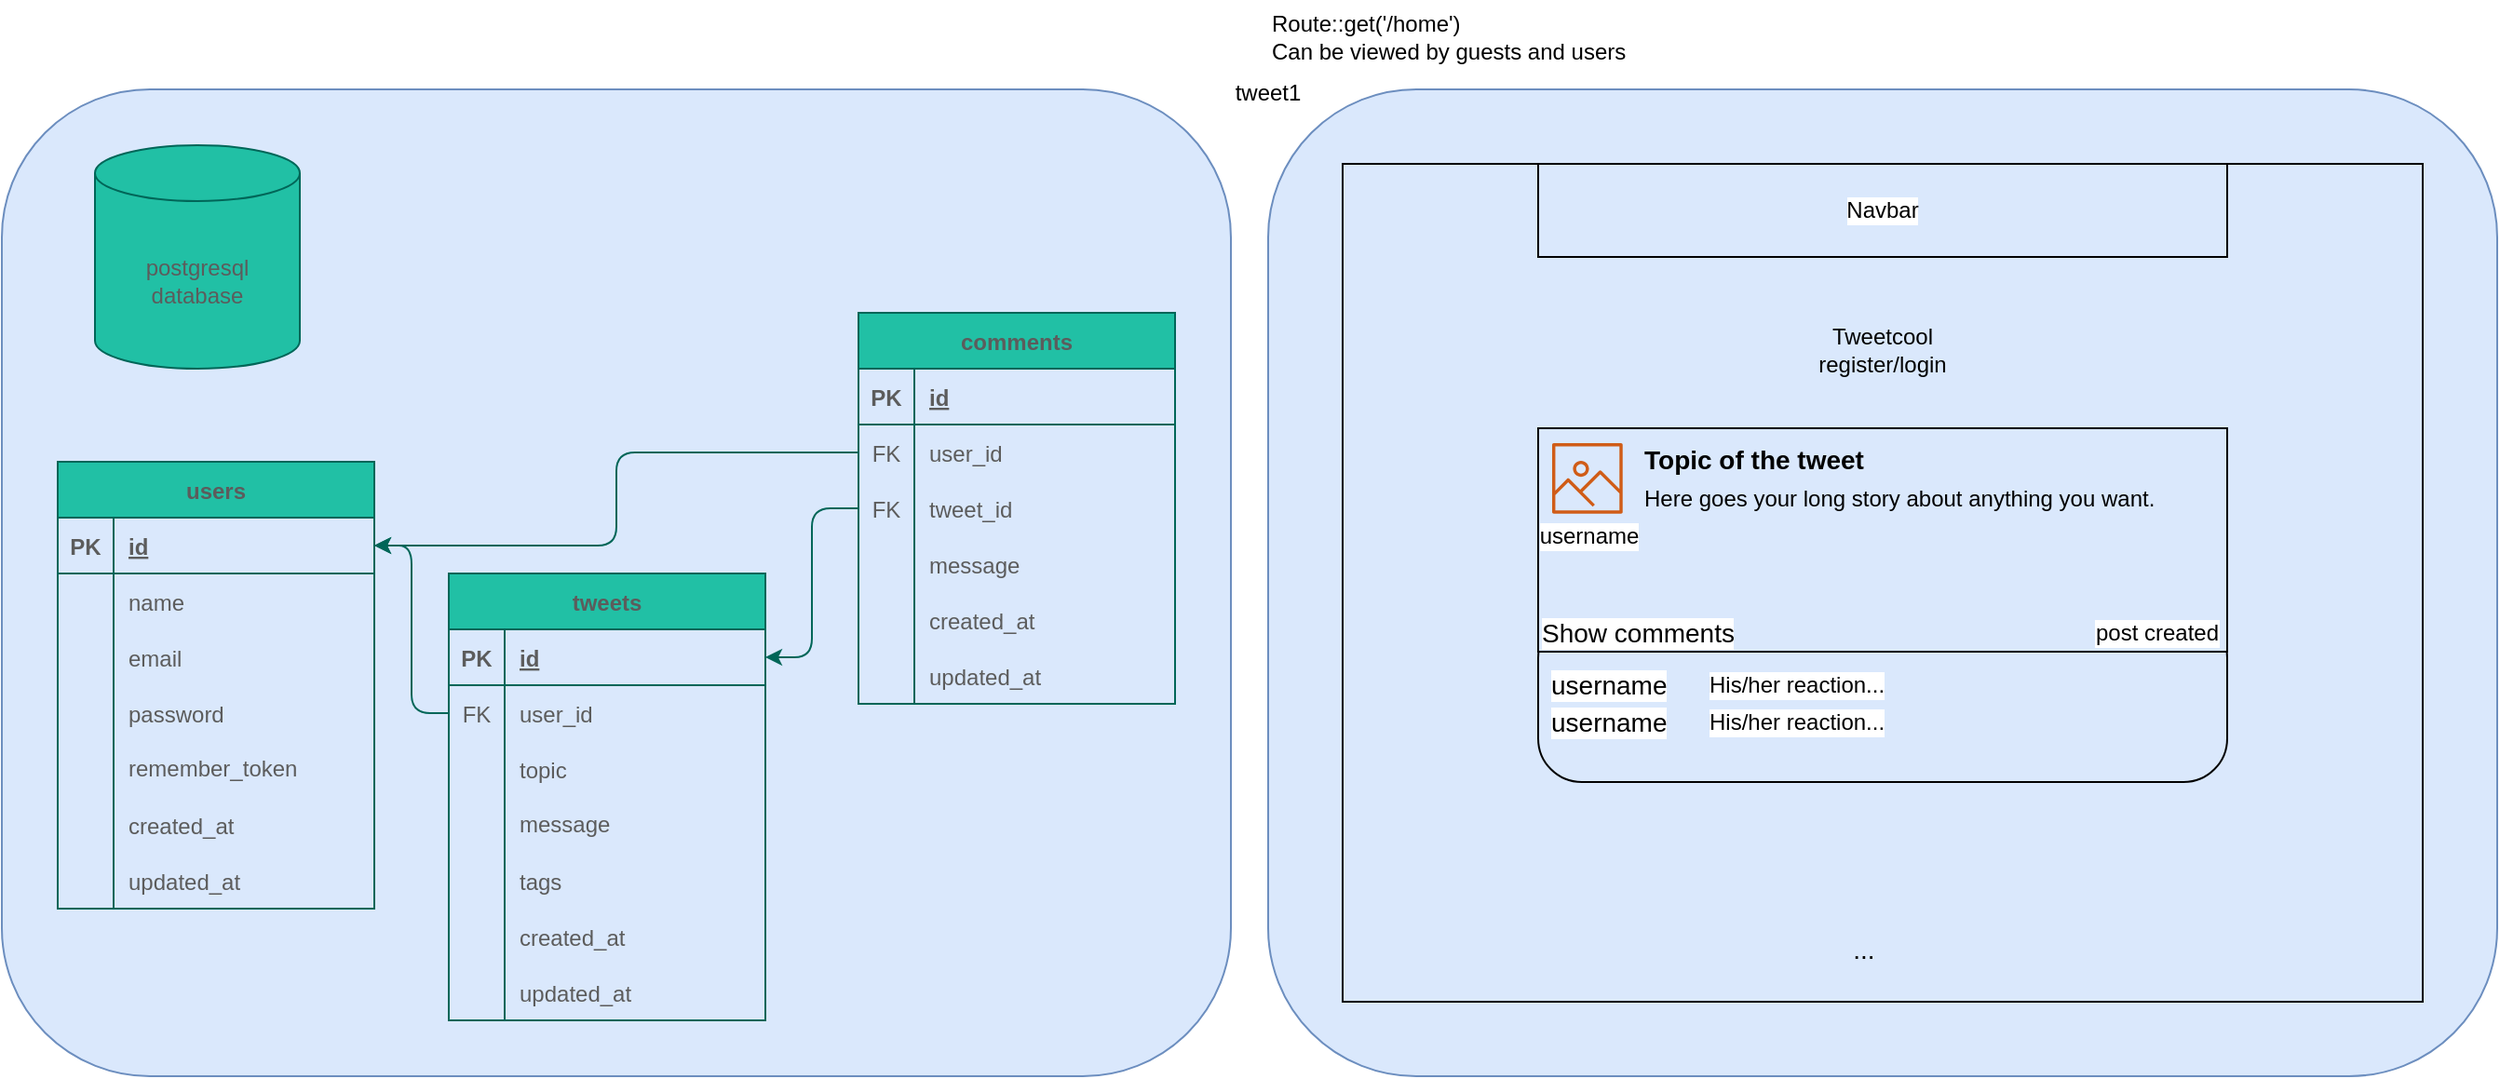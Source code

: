 <mxfile version="13.7.3" type="device"><diagram id="Z2AN6IdWdalvunUf-g-w" name="Page-1"><mxGraphModel dx="1185" dy="1814" grid="1" gridSize="10" guides="1" tooltips="1" connect="1" arrows="1" fold="1" page="1" pageScale="1" pageWidth="827" pageHeight="1169" math="0" shadow="0"><root><mxCell id="0"/><mxCell id="1" parent="0"/><object label="" id="unFoOWwnCH6oJ6YALvdh-1"><mxCell style="rounded=1;whiteSpace=wrap;html=1;strokeColor=#6c8ebf;fillColor=#DAE8FC;" vertex="1" parent="1"><mxGeometry x="50" y="38" width="660" height="530" as="geometry"/></mxCell></object><mxCell id="unFoOWwnCH6oJ6YALvdh-2" value="postgresql&lt;br&gt;database" style="shape=cylinder3;whiteSpace=wrap;html=1;boundedLbl=1;backgroundOutline=1;size=15;fillColor=#21C0A5;strokeColor=#006658;fontColor=#5C5C5C;" vertex="1" parent="1"><mxGeometry x="100" y="68" width="110" height="120" as="geometry"/></mxCell><mxCell id="unFoOWwnCH6oJ6YALvdh-3" style="edgeStyle=orthogonalEdgeStyle;curved=0;rounded=1;sketch=0;orthogonalLoop=1;jettySize=auto;html=1;entryX=1;entryY=0.5;entryDx=0;entryDy=0;fillColor=#21C0A5;fontColor=#5C5C5C;strokeColor=#006658;" edge="1" parent="1" source="unFoOWwnCH6oJ6YALvdh-32" target="unFoOWwnCH6oJ6YALvdh-7"><mxGeometry relative="1" as="geometry"/></mxCell><mxCell id="unFoOWwnCH6oJ6YALvdh-4" style="edgeStyle=orthogonalEdgeStyle;rounded=1;orthogonalLoop=1;jettySize=auto;html=1;entryX=1;entryY=0.5;entryDx=0;entryDy=0;strokeColor=#006658;" edge="1" parent="1" source="unFoOWwnCH6oJ6YALvdh-57" target="unFoOWwnCH6oJ6YALvdh-29"><mxGeometry relative="1" as="geometry"/></mxCell><mxCell id="unFoOWwnCH6oJ6YALvdh-5" style="edgeStyle=orthogonalEdgeStyle;rounded=1;orthogonalLoop=1;jettySize=auto;html=1;entryX=1;entryY=0.5;entryDx=0;entryDy=0;strokeColor=#006658;" edge="1" parent="1" source="unFoOWwnCH6oJ6YALvdh-54" target="unFoOWwnCH6oJ6YALvdh-7"><mxGeometry relative="1" as="geometry"/></mxCell><mxCell id="unFoOWwnCH6oJ6YALvdh-69" value="Route::get('/home')&lt;br&gt;&lt;div style=&quot;&quot;&gt;&lt;span&gt;Can be viewed by guests and users&lt;/span&gt;&lt;/div&gt;" style="text;html=1;strokeColor=none;fillColor=none;align=left;verticalAlign=middle;whiteSpace=wrap;rounded=0;" vertex="1" parent="1"><mxGeometry x="730" y="-10" width="200" height="40" as="geometry"/></mxCell><object label="" id="unFoOWwnCH6oJ6YALvdh-70"><mxCell style="rounded=1;whiteSpace=wrap;html=1;strokeColor=#6c8ebf;fillColor=#DAE8FC;" vertex="1" parent="1"><mxGeometry x="730" y="38" width="660" height="530" as="geometry"/></mxCell></object><mxCell id="unFoOWwnCH6oJ6YALvdh-71" value="" style="rounded=0;whiteSpace=wrap;html=1;labelBackgroundColor=#ffffff;fillColor=#DAE8FC;align=left;" vertex="1" parent="1"><mxGeometry x="770" y="78" width="580" height="450" as="geometry"/></mxCell><mxCell id="unFoOWwnCH6oJ6YALvdh-72" value="Navbar" style="rounded=0;whiteSpace=wrap;html=1;labelBackgroundColor=#ffffff;fillColor=#DAE8FC;align=center;" vertex="1" parent="1"><mxGeometry x="875" y="78" width="370" height="50" as="geometry"/></mxCell><mxCell id="unFoOWwnCH6oJ6YALvdh-6" value="users" style="shape=table;startSize=30;container=1;collapsible=1;childLayout=tableLayout;fixedRows=1;rowLines=0;fontStyle=1;align=center;resizeLast=1;fillColor=#21C0A5;strokeColor=#006658;fontColor=#5C5C5C;" vertex="1" parent="1"><mxGeometry x="80" y="238" width="170" height="240" as="geometry"><mxRectangle x="40" y="190" width="60" height="30" as="alternateBounds"/></mxGeometry></mxCell><mxCell id="unFoOWwnCH6oJ6YALvdh-7" value="" style="shape=partialRectangle;collapsible=0;dropTarget=0;pointerEvents=0;fillColor=none;top=0;left=0;bottom=1;right=0;points=[[0,0.5],[1,0.5]];portConstraint=eastwest;strokeColor=#006658;fontColor=#5C5C5C;" vertex="1" parent="unFoOWwnCH6oJ6YALvdh-6"><mxGeometry y="30" width="170" height="30" as="geometry"/></mxCell><mxCell id="unFoOWwnCH6oJ6YALvdh-8" value="PK" style="shape=partialRectangle;connectable=0;fillColor=none;top=0;left=0;bottom=0;right=0;fontStyle=1;overflow=hidden;strokeColor=#006658;fontColor=#5C5C5C;" vertex="1" parent="unFoOWwnCH6oJ6YALvdh-7"><mxGeometry width="30" height="30" as="geometry"/></mxCell><mxCell id="unFoOWwnCH6oJ6YALvdh-9" value="id" style="shape=partialRectangle;connectable=0;fillColor=none;top=0;left=0;bottom=0;right=0;align=left;spacingLeft=6;fontStyle=5;overflow=hidden;strokeColor=#006658;fontColor=#5C5C5C;" vertex="1" parent="unFoOWwnCH6oJ6YALvdh-7"><mxGeometry x="30" width="140" height="30" as="geometry"/></mxCell><mxCell id="unFoOWwnCH6oJ6YALvdh-10" value="" style="shape=partialRectangle;collapsible=0;dropTarget=0;pointerEvents=0;fillColor=none;top=0;left=0;bottom=0;right=0;points=[[0,0.5],[1,0.5]];portConstraint=eastwest;strokeColor=#006658;fontColor=#5C5C5C;" vertex="1" parent="unFoOWwnCH6oJ6YALvdh-6"><mxGeometry y="60" width="170" height="30" as="geometry"/></mxCell><mxCell id="unFoOWwnCH6oJ6YALvdh-11" value="" style="shape=partialRectangle;connectable=0;fillColor=none;top=0;left=0;bottom=0;right=0;editable=1;overflow=hidden;strokeColor=#006658;fontColor=#5C5C5C;" vertex="1" parent="unFoOWwnCH6oJ6YALvdh-10"><mxGeometry width="30" height="30" as="geometry"/></mxCell><mxCell id="unFoOWwnCH6oJ6YALvdh-12" value="name" style="shape=partialRectangle;connectable=0;fillColor=none;top=0;left=0;bottom=0;right=0;align=left;spacingLeft=6;overflow=hidden;strokeColor=#006658;fontColor=#5C5C5C;" vertex="1" parent="unFoOWwnCH6oJ6YALvdh-10"><mxGeometry x="30" width="140" height="30" as="geometry"/></mxCell><mxCell id="unFoOWwnCH6oJ6YALvdh-13" value="" style="shape=partialRectangle;collapsible=0;dropTarget=0;pointerEvents=0;fillColor=none;top=0;left=0;bottom=0;right=0;points=[[0,0.5],[1,0.5]];portConstraint=eastwest;strokeColor=#006658;fontColor=#5C5C5C;" vertex="1" parent="unFoOWwnCH6oJ6YALvdh-6"><mxGeometry y="90" width="170" height="30" as="geometry"/></mxCell><mxCell id="unFoOWwnCH6oJ6YALvdh-14" value="" style="shape=partialRectangle;connectable=0;fillColor=none;top=0;left=0;bottom=0;right=0;editable=1;overflow=hidden;strokeColor=#006658;fontColor=#5C5C5C;" vertex="1" parent="unFoOWwnCH6oJ6YALvdh-13"><mxGeometry width="30" height="30" as="geometry"/></mxCell><mxCell id="unFoOWwnCH6oJ6YALvdh-15" value="email" style="shape=partialRectangle;connectable=0;fillColor=none;top=0;left=0;bottom=0;right=0;align=left;spacingLeft=6;overflow=hidden;strokeColor=#006658;fontColor=#5C5C5C;" vertex="1" parent="unFoOWwnCH6oJ6YALvdh-13"><mxGeometry x="30" width="140" height="30" as="geometry"/></mxCell><mxCell id="unFoOWwnCH6oJ6YALvdh-16" value="" style="shape=partialRectangle;collapsible=0;dropTarget=0;pointerEvents=0;fillColor=none;top=0;left=0;bottom=0;right=0;points=[[0,0.5],[1,0.5]];portConstraint=eastwest;strokeColor=#006658;fontColor=#5C5C5C;" vertex="1" parent="unFoOWwnCH6oJ6YALvdh-6"><mxGeometry y="120" width="170" height="30" as="geometry"/></mxCell><mxCell id="unFoOWwnCH6oJ6YALvdh-17" value="" style="shape=partialRectangle;connectable=0;fillColor=none;top=0;left=0;bottom=0;right=0;editable=1;overflow=hidden;strokeColor=#006658;fontColor=#5C5C5C;" vertex="1" parent="unFoOWwnCH6oJ6YALvdh-16"><mxGeometry width="30" height="30" as="geometry"/></mxCell><mxCell id="unFoOWwnCH6oJ6YALvdh-18" value="password" style="shape=partialRectangle;connectable=0;fillColor=none;top=0;left=0;bottom=0;right=0;align=left;spacingLeft=6;overflow=hidden;strokeColor=#006658;fontColor=#5C5C5C;" vertex="1" parent="unFoOWwnCH6oJ6YALvdh-16"><mxGeometry x="30" width="140" height="30" as="geometry"/></mxCell><mxCell id="unFoOWwnCH6oJ6YALvdh-19" value="" style="shape=partialRectangle;collapsible=0;dropTarget=0;pointerEvents=0;fillColor=none;top=0;left=0;bottom=0;right=0;points=[[0,0.5],[1,0.5]];portConstraint=eastwest;strokeColor=#006658;fontColor=#5C5C5C;" vertex="1" parent="unFoOWwnCH6oJ6YALvdh-6"><mxGeometry y="150" width="170" height="30" as="geometry"/></mxCell><mxCell id="unFoOWwnCH6oJ6YALvdh-20" value="" style="shape=partialRectangle;connectable=0;fillColor=none;top=0;left=0;bottom=0;right=0;editable=1;overflow=hidden;strokeColor=#006658;fontColor=#5C5C5C;" vertex="1" parent="unFoOWwnCH6oJ6YALvdh-19"><mxGeometry width="30" height="30" as="geometry"/></mxCell><mxCell id="unFoOWwnCH6oJ6YALvdh-21" value="remember_token" style="shape=partialRectangle;connectable=0;fillColor=none;top=0;left=0;bottom=0;right=0;align=left;spacingLeft=6;overflow=hidden;strokeColor=#006658;fontColor=#5C5C5C;whiteSpace=wrap;" vertex="1" parent="unFoOWwnCH6oJ6YALvdh-19"><mxGeometry x="30" width="140" height="30" as="geometry"/></mxCell><mxCell id="unFoOWwnCH6oJ6YALvdh-22" style="shape=partialRectangle;collapsible=0;dropTarget=0;pointerEvents=0;fillColor=none;top=0;left=0;bottom=0;right=0;points=[[0,0.5],[1,0.5]];portConstraint=eastwest;strokeColor=#006658;fontColor=#5C5C5C;" vertex="1" parent="unFoOWwnCH6oJ6YALvdh-6"><mxGeometry y="180" width="170" height="30" as="geometry"/></mxCell><mxCell id="unFoOWwnCH6oJ6YALvdh-23" style="shape=partialRectangle;connectable=0;fillColor=none;top=0;left=0;bottom=0;right=0;editable=1;overflow=hidden;strokeColor=#006658;fontColor=#5C5C5C;" vertex="1" parent="unFoOWwnCH6oJ6YALvdh-22"><mxGeometry width="30" height="30" as="geometry"/></mxCell><mxCell id="unFoOWwnCH6oJ6YALvdh-24" value="created_at" style="shape=partialRectangle;connectable=0;fillColor=none;top=0;left=0;bottom=0;right=0;align=left;spacingLeft=6;overflow=hidden;strokeColor=#006658;fontColor=#5C5C5C;" vertex="1" parent="unFoOWwnCH6oJ6YALvdh-22"><mxGeometry x="30" width="140" height="30" as="geometry"/></mxCell><mxCell id="unFoOWwnCH6oJ6YALvdh-25" style="shape=partialRectangle;collapsible=0;dropTarget=0;pointerEvents=0;fillColor=none;top=0;left=0;bottom=0;right=0;points=[[0,0.5],[1,0.5]];portConstraint=eastwest;strokeColor=#006658;fontColor=#5C5C5C;" vertex="1" parent="unFoOWwnCH6oJ6YALvdh-6"><mxGeometry y="210" width="170" height="30" as="geometry"/></mxCell><mxCell id="unFoOWwnCH6oJ6YALvdh-26" style="shape=partialRectangle;connectable=0;fillColor=none;top=0;left=0;bottom=0;right=0;editable=1;overflow=hidden;strokeColor=#006658;fontColor=#5C5C5C;" vertex="1" parent="unFoOWwnCH6oJ6YALvdh-25"><mxGeometry width="30" height="30" as="geometry"/></mxCell><mxCell id="unFoOWwnCH6oJ6YALvdh-27" value="updated_at" style="shape=partialRectangle;connectable=0;fillColor=none;top=0;left=0;bottom=0;right=0;align=left;spacingLeft=6;overflow=hidden;strokeColor=#006658;fontColor=#5C5C5C;" vertex="1" parent="unFoOWwnCH6oJ6YALvdh-25"><mxGeometry x="30" width="140" height="30" as="geometry"/></mxCell><mxCell id="unFoOWwnCH6oJ6YALvdh-28" value="tweets" style="shape=table;startSize=30;container=1;collapsible=1;childLayout=tableLayout;fixedRows=1;rowLines=0;fontStyle=1;align=center;resizeLast=1;fillColor=#21C0A5;strokeColor=#006658;fontColor=#5C5C5C;" vertex="1" parent="1"><mxGeometry x="290" y="298" width="170" height="240" as="geometry"><mxRectangle x="40" y="190" width="60" height="30" as="alternateBounds"/></mxGeometry></mxCell><mxCell id="unFoOWwnCH6oJ6YALvdh-29" value="" style="shape=partialRectangle;collapsible=0;dropTarget=0;pointerEvents=0;fillColor=none;top=0;left=0;bottom=1;right=0;points=[[0,0.5],[1,0.5]];portConstraint=eastwest;strokeColor=#006658;fontColor=#5C5C5C;" vertex="1" parent="unFoOWwnCH6oJ6YALvdh-28"><mxGeometry y="30" width="170" height="30" as="geometry"/></mxCell><mxCell id="unFoOWwnCH6oJ6YALvdh-30" value="PK" style="shape=partialRectangle;connectable=0;fillColor=none;top=0;left=0;bottom=0;right=0;fontStyle=1;overflow=hidden;strokeColor=#006658;fontColor=#5C5C5C;" vertex="1" parent="unFoOWwnCH6oJ6YALvdh-29"><mxGeometry width="30" height="30" as="geometry"/></mxCell><mxCell id="unFoOWwnCH6oJ6YALvdh-31" value="id" style="shape=partialRectangle;connectable=0;fillColor=none;top=0;left=0;bottom=0;right=0;align=left;spacingLeft=6;fontStyle=5;overflow=hidden;strokeColor=#006658;fontColor=#5C5C5C;" vertex="1" parent="unFoOWwnCH6oJ6YALvdh-29"><mxGeometry x="30" width="140" height="30" as="geometry"/></mxCell><mxCell id="unFoOWwnCH6oJ6YALvdh-32" value="" style="shape=partialRectangle;collapsible=0;dropTarget=0;pointerEvents=0;fillColor=none;top=0;left=0;bottom=0;right=0;points=[[0,0.5],[1,0.5]];portConstraint=eastwest;strokeColor=#006658;fontColor=#5C5C5C;" vertex="1" parent="unFoOWwnCH6oJ6YALvdh-28"><mxGeometry y="60" width="170" height="30" as="geometry"/></mxCell><mxCell id="unFoOWwnCH6oJ6YALvdh-33" value="FK" style="shape=partialRectangle;connectable=0;fillColor=none;top=0;left=0;bottom=0;right=0;editable=1;overflow=hidden;strokeColor=#006658;fontColor=#5C5C5C;" vertex="1" parent="unFoOWwnCH6oJ6YALvdh-32"><mxGeometry width="30" height="30" as="geometry"/></mxCell><mxCell id="unFoOWwnCH6oJ6YALvdh-34" value="user_id" style="shape=partialRectangle;connectable=0;fillColor=none;top=0;left=0;bottom=0;right=0;align=left;spacingLeft=6;overflow=hidden;strokeColor=#006658;fontColor=#5C5C5C;" vertex="1" parent="unFoOWwnCH6oJ6YALvdh-32"><mxGeometry x="30" width="140" height="30" as="geometry"/></mxCell><mxCell id="unFoOWwnCH6oJ6YALvdh-35" value="" style="shape=partialRectangle;collapsible=0;dropTarget=0;pointerEvents=0;fillColor=none;top=0;left=0;bottom=0;right=0;points=[[0,0.5],[1,0.5]];portConstraint=eastwest;strokeColor=#006658;fontColor=#5C5C5C;" vertex="1" parent="unFoOWwnCH6oJ6YALvdh-28"><mxGeometry y="90" width="170" height="30" as="geometry"/></mxCell><mxCell id="unFoOWwnCH6oJ6YALvdh-36" value="" style="shape=partialRectangle;connectable=0;fillColor=none;top=0;left=0;bottom=0;right=0;editable=1;overflow=hidden;strokeColor=#006658;fontColor=#5C5C5C;" vertex="1" parent="unFoOWwnCH6oJ6YALvdh-35"><mxGeometry width="30" height="30" as="geometry"/></mxCell><mxCell id="unFoOWwnCH6oJ6YALvdh-37" value="topic" style="shape=partialRectangle;connectable=0;fillColor=none;top=0;left=0;bottom=0;right=0;align=left;spacingLeft=6;overflow=hidden;strokeColor=#006658;fontColor=#5C5C5C;" vertex="1" parent="unFoOWwnCH6oJ6YALvdh-35"><mxGeometry x="30" width="140" height="30" as="geometry"/></mxCell><mxCell id="unFoOWwnCH6oJ6YALvdh-38" value="" style="shape=partialRectangle;collapsible=0;dropTarget=0;pointerEvents=0;fillColor=none;top=0;left=0;bottom=0;right=0;points=[[0,0.5],[1,0.5]];portConstraint=eastwest;strokeColor=#006658;fontColor=#5C5C5C;" vertex="1" parent="unFoOWwnCH6oJ6YALvdh-28"><mxGeometry y="120" width="170" height="30" as="geometry"/></mxCell><mxCell id="unFoOWwnCH6oJ6YALvdh-39" value="" style="shape=partialRectangle;connectable=0;fillColor=none;top=0;left=0;bottom=0;right=0;editable=1;overflow=hidden;strokeColor=#006658;fontColor=#5C5C5C;" vertex="1" parent="unFoOWwnCH6oJ6YALvdh-38"><mxGeometry width="30" height="30" as="geometry"/></mxCell><mxCell id="unFoOWwnCH6oJ6YALvdh-40" value="message" style="shape=partialRectangle;connectable=0;fillColor=none;top=0;left=0;bottom=0;right=0;align=left;spacingLeft=6;overflow=hidden;strokeColor=#006658;fontColor=#5C5C5C;whiteSpace=wrap;" vertex="1" parent="unFoOWwnCH6oJ6YALvdh-38"><mxGeometry x="30" width="140" height="30" as="geometry"/></mxCell><mxCell id="unFoOWwnCH6oJ6YALvdh-41" value="" style="shape=partialRectangle;collapsible=0;dropTarget=0;pointerEvents=0;fillColor=none;top=0;left=0;bottom=0;right=0;points=[[0,0.5],[1,0.5]];portConstraint=eastwest;strokeColor=#006658;fontColor=#5C5C5C;" vertex="1" parent="unFoOWwnCH6oJ6YALvdh-28"><mxGeometry y="150" width="170" height="30" as="geometry"/></mxCell><mxCell id="unFoOWwnCH6oJ6YALvdh-42" value="" style="shape=partialRectangle;connectable=0;fillColor=none;top=0;left=0;bottom=0;right=0;editable=1;overflow=hidden;strokeColor=#006658;fontColor=#5C5C5C;" vertex="1" parent="unFoOWwnCH6oJ6YALvdh-41"><mxGeometry width="30" height="30" as="geometry"/></mxCell><mxCell id="unFoOWwnCH6oJ6YALvdh-43" value="tags" style="shape=partialRectangle;connectable=0;fillColor=none;top=0;left=0;bottom=0;right=0;align=left;spacingLeft=6;overflow=hidden;strokeColor=#006658;fontColor=#5C5C5C;" vertex="1" parent="unFoOWwnCH6oJ6YALvdh-41"><mxGeometry x="30" width="140" height="30" as="geometry"/></mxCell><mxCell id="unFoOWwnCH6oJ6YALvdh-44" style="shape=partialRectangle;collapsible=0;dropTarget=0;pointerEvents=0;fillColor=none;top=0;left=0;bottom=0;right=0;points=[[0,0.5],[1,0.5]];portConstraint=eastwest;strokeColor=#006658;fontColor=#5C5C5C;" vertex="1" parent="unFoOWwnCH6oJ6YALvdh-28"><mxGeometry y="180" width="170" height="30" as="geometry"/></mxCell><mxCell id="unFoOWwnCH6oJ6YALvdh-45" style="shape=partialRectangle;connectable=0;fillColor=none;top=0;left=0;bottom=0;right=0;editable=1;overflow=hidden;strokeColor=#006658;fontColor=#5C5C5C;" vertex="1" parent="unFoOWwnCH6oJ6YALvdh-44"><mxGeometry width="30" height="30" as="geometry"/></mxCell><mxCell id="unFoOWwnCH6oJ6YALvdh-46" value="created_at" style="shape=partialRectangle;connectable=0;fillColor=none;top=0;left=0;bottom=0;right=0;align=left;spacingLeft=6;overflow=hidden;strokeColor=#006658;fontColor=#5C5C5C;" vertex="1" parent="unFoOWwnCH6oJ6YALvdh-44"><mxGeometry x="30" width="140" height="30" as="geometry"/></mxCell><mxCell id="unFoOWwnCH6oJ6YALvdh-47" style="shape=partialRectangle;collapsible=0;dropTarget=0;pointerEvents=0;fillColor=none;top=0;left=0;bottom=0;right=0;points=[[0,0.5],[1,0.5]];portConstraint=eastwest;strokeColor=#006658;fontColor=#5C5C5C;" vertex="1" parent="unFoOWwnCH6oJ6YALvdh-28"><mxGeometry y="210" width="170" height="30" as="geometry"/></mxCell><mxCell id="unFoOWwnCH6oJ6YALvdh-48" style="shape=partialRectangle;connectable=0;fillColor=none;top=0;left=0;bottom=0;right=0;editable=1;overflow=hidden;strokeColor=#006658;fontColor=#5C5C5C;" vertex="1" parent="unFoOWwnCH6oJ6YALvdh-47"><mxGeometry width="30" height="30" as="geometry"/></mxCell><mxCell id="unFoOWwnCH6oJ6YALvdh-49" value="updated_at" style="shape=partialRectangle;connectable=0;fillColor=none;top=0;left=0;bottom=0;right=0;align=left;spacingLeft=6;overflow=hidden;strokeColor=#006658;fontColor=#5C5C5C;" vertex="1" parent="unFoOWwnCH6oJ6YALvdh-47"><mxGeometry x="30" width="140" height="30" as="geometry"/></mxCell><mxCell id="unFoOWwnCH6oJ6YALvdh-50" value="comments" style="shape=table;startSize=30;container=1;collapsible=1;childLayout=tableLayout;fixedRows=1;rowLines=0;fontStyle=1;align=center;resizeLast=1;fillColor=#21C0A5;strokeColor=#006658;fontColor=#5C5C5C;" vertex="1" parent="1"><mxGeometry x="510" y="158" width="170" height="210" as="geometry"><mxRectangle x="40" y="190" width="60" height="30" as="alternateBounds"/></mxGeometry></mxCell><mxCell id="unFoOWwnCH6oJ6YALvdh-51" value="" style="shape=partialRectangle;collapsible=0;dropTarget=0;pointerEvents=0;fillColor=none;top=0;left=0;bottom=1;right=0;points=[[0,0.5],[1,0.5]];portConstraint=eastwest;strokeColor=#006658;fontColor=#5C5C5C;" vertex="1" parent="unFoOWwnCH6oJ6YALvdh-50"><mxGeometry y="30" width="170" height="30" as="geometry"/></mxCell><mxCell id="unFoOWwnCH6oJ6YALvdh-52" value="PK" style="shape=partialRectangle;connectable=0;fillColor=none;top=0;left=0;bottom=0;right=0;fontStyle=1;overflow=hidden;strokeColor=#006658;fontColor=#5C5C5C;" vertex="1" parent="unFoOWwnCH6oJ6YALvdh-51"><mxGeometry width="30" height="30" as="geometry"/></mxCell><mxCell id="unFoOWwnCH6oJ6YALvdh-53" value="id" style="shape=partialRectangle;connectable=0;fillColor=none;top=0;left=0;bottom=0;right=0;align=left;spacingLeft=6;fontStyle=5;overflow=hidden;strokeColor=#006658;fontColor=#5C5C5C;" vertex="1" parent="unFoOWwnCH6oJ6YALvdh-51"><mxGeometry x="30" width="140" height="30" as="geometry"/></mxCell><mxCell id="unFoOWwnCH6oJ6YALvdh-54" style="shape=partialRectangle;collapsible=0;dropTarget=0;pointerEvents=0;fillColor=none;top=0;left=0;bottom=0;right=0;points=[[0,0.5],[1,0.5]];portConstraint=eastwest;strokeColor=#006658;fontColor=#5C5C5C;" vertex="1" parent="unFoOWwnCH6oJ6YALvdh-50"><mxGeometry y="60" width="170" height="30" as="geometry"/></mxCell><mxCell id="unFoOWwnCH6oJ6YALvdh-55" value="FK" style="shape=partialRectangle;connectable=0;fillColor=none;top=0;left=0;bottom=0;right=0;editable=1;overflow=hidden;strokeColor=#006658;fontColor=#5C5C5C;" vertex="1" parent="unFoOWwnCH6oJ6YALvdh-54"><mxGeometry width="30" height="30" as="geometry"/></mxCell><mxCell id="unFoOWwnCH6oJ6YALvdh-56" value="user_id" style="shape=partialRectangle;connectable=0;fillColor=none;top=0;left=0;bottom=0;right=0;align=left;spacingLeft=6;overflow=hidden;strokeColor=#006658;fontColor=#5C5C5C;" vertex="1" parent="unFoOWwnCH6oJ6YALvdh-54"><mxGeometry x="30" width="140" height="30" as="geometry"/></mxCell><mxCell id="unFoOWwnCH6oJ6YALvdh-57" value="" style="shape=partialRectangle;collapsible=0;dropTarget=0;pointerEvents=0;fillColor=none;top=0;left=0;bottom=0;right=0;points=[[0,0.5],[1,0.5]];portConstraint=eastwest;strokeColor=#006658;fontColor=#5C5C5C;" vertex="1" parent="unFoOWwnCH6oJ6YALvdh-50"><mxGeometry y="90" width="170" height="30" as="geometry"/></mxCell><mxCell id="unFoOWwnCH6oJ6YALvdh-58" value="FK" style="shape=partialRectangle;connectable=0;fillColor=none;top=0;left=0;bottom=0;right=0;editable=1;overflow=hidden;strokeColor=#006658;fontColor=#5C5C5C;" vertex="1" parent="unFoOWwnCH6oJ6YALvdh-57"><mxGeometry width="30" height="30" as="geometry"/></mxCell><mxCell id="unFoOWwnCH6oJ6YALvdh-59" value="tweet_id" style="shape=partialRectangle;connectable=0;fillColor=none;top=0;left=0;bottom=0;right=0;align=left;spacingLeft=6;overflow=hidden;strokeColor=#006658;fontColor=#5C5C5C;" vertex="1" parent="unFoOWwnCH6oJ6YALvdh-57"><mxGeometry x="30" width="140" height="30" as="geometry"/></mxCell><mxCell id="unFoOWwnCH6oJ6YALvdh-60" value="" style="shape=partialRectangle;collapsible=0;dropTarget=0;pointerEvents=0;fillColor=none;top=0;left=0;bottom=0;right=0;points=[[0,0.5],[1,0.5]];portConstraint=eastwest;strokeColor=#006658;fontColor=#5C5C5C;" vertex="1" parent="unFoOWwnCH6oJ6YALvdh-50"><mxGeometry y="120" width="170" height="30" as="geometry"/></mxCell><mxCell id="unFoOWwnCH6oJ6YALvdh-61" value="" style="shape=partialRectangle;connectable=0;fillColor=none;top=0;left=0;bottom=0;right=0;editable=1;overflow=hidden;strokeColor=#006658;fontColor=#5C5C5C;" vertex="1" parent="unFoOWwnCH6oJ6YALvdh-60"><mxGeometry width="30" height="30" as="geometry"/></mxCell><mxCell id="unFoOWwnCH6oJ6YALvdh-62" value="message" style="shape=partialRectangle;connectable=0;fillColor=none;top=0;left=0;bottom=0;right=0;align=left;spacingLeft=6;overflow=hidden;strokeColor=#006658;fontColor=#5C5C5C;" vertex="1" parent="unFoOWwnCH6oJ6YALvdh-60"><mxGeometry x="30" width="140" height="30" as="geometry"/></mxCell><mxCell id="unFoOWwnCH6oJ6YALvdh-63" style="shape=partialRectangle;collapsible=0;dropTarget=0;pointerEvents=0;fillColor=none;top=0;left=0;bottom=0;right=0;points=[[0,0.5],[1,0.5]];portConstraint=eastwest;strokeColor=#006658;fontColor=#5C5C5C;" vertex="1" parent="unFoOWwnCH6oJ6YALvdh-50"><mxGeometry y="150" width="170" height="30" as="geometry"/></mxCell><mxCell id="unFoOWwnCH6oJ6YALvdh-64" style="shape=partialRectangle;connectable=0;fillColor=none;top=0;left=0;bottom=0;right=0;editable=1;overflow=hidden;strokeColor=#006658;fontColor=#5C5C5C;" vertex="1" parent="unFoOWwnCH6oJ6YALvdh-63"><mxGeometry width="30" height="30" as="geometry"/></mxCell><mxCell id="unFoOWwnCH6oJ6YALvdh-65" value="created_at" style="shape=partialRectangle;connectable=0;fillColor=none;top=0;left=0;bottom=0;right=0;align=left;spacingLeft=6;overflow=hidden;strokeColor=#006658;fontColor=#5C5C5C;" vertex="1" parent="unFoOWwnCH6oJ6YALvdh-63"><mxGeometry x="30" width="140" height="30" as="geometry"/></mxCell><mxCell id="unFoOWwnCH6oJ6YALvdh-66" style="shape=partialRectangle;collapsible=0;dropTarget=0;pointerEvents=0;fillColor=none;top=0;left=0;bottom=0;right=0;points=[[0,0.5],[1,0.5]];portConstraint=eastwest;strokeColor=#006658;fontColor=#5C5C5C;" vertex="1" parent="unFoOWwnCH6oJ6YALvdh-50"><mxGeometry y="180" width="170" height="30" as="geometry"/></mxCell><mxCell id="unFoOWwnCH6oJ6YALvdh-67" style="shape=partialRectangle;connectable=0;fillColor=none;top=0;left=0;bottom=0;right=0;editable=1;overflow=hidden;strokeColor=#006658;fontColor=#5C5C5C;" vertex="1" parent="unFoOWwnCH6oJ6YALvdh-66"><mxGeometry width="30" height="30" as="geometry"/></mxCell><mxCell id="unFoOWwnCH6oJ6YALvdh-68" value="updated_at" style="shape=partialRectangle;connectable=0;fillColor=none;top=0;left=0;bottom=0;right=0;align=left;spacingLeft=6;overflow=hidden;strokeColor=#006658;fontColor=#5C5C5C;" vertex="1" parent="unFoOWwnCH6oJ6YALvdh-66"><mxGeometry x="30" width="140" height="30" as="geometry"/></mxCell><mxCell id="unFoOWwnCH6oJ6YALvdh-76" value="Tweetcool&lt;br&gt;register/login" style="text;html=1;strokeColor=none;fillColor=none;align=center;verticalAlign=middle;whiteSpace=wrap;rounded=0;" vertex="1" parent="1"><mxGeometry x="985" y="168" width="150" height="20" as="geometry"/></mxCell><mxCell id="unFoOWwnCH6oJ6YALvdh-77" value="tweet1" style="text;html=1;strokeColor=none;fillColor=none;align=center;verticalAlign=middle;whiteSpace=wrap;rounded=0;" vertex="1" parent="1"><mxGeometry x="710" y="30" width="40" height="20" as="geometry"/></mxCell><mxCell id="unFoOWwnCH6oJ6YALvdh-99" value="..." style="text;html=1;strokeColor=none;fillColor=none;align=center;verticalAlign=middle;whiteSpace=wrap;rounded=0;fontSize=14;" vertex="1" parent="1"><mxGeometry x="1030" y="490" width="40" height="20" as="geometry"/></mxCell><mxCell id="unFoOWwnCH6oJ6YALvdh-107" value="" style="group" vertex="1" connectable="0" parent="1"><mxGeometry x="875" y="220" width="370" height="190" as="geometry"/></mxCell><mxCell id="unFoOWwnCH6oJ6YALvdh-102" value="" style="rounded=1;whiteSpace=wrap;html=1;fontSize=14;align=left;arcSize=26;glass=0;fillColor=none;" vertex="1" parent="unFoOWwnCH6oJ6YALvdh-107"><mxGeometry y="100" width="370" height="90" as="geometry"/></mxCell><mxCell id="unFoOWwnCH6oJ6YALvdh-103" value="username" style="text;html=1;strokeColor=none;fillColor=none;align=left;verticalAlign=middle;whiteSpace=wrap;rounded=0;glass=0;fontSize=14;labelBackgroundColor=#ffffff;" vertex="1" parent="unFoOWwnCH6oJ6YALvdh-107"><mxGeometry x="5" y="128" width="65" height="20" as="geometry"/></mxCell><mxCell id="unFoOWwnCH6oJ6YALvdh-104" value="His/her reaction..." style="text;html=1;strokeColor=none;fillColor=none;align=left;verticalAlign=middle;whiteSpace=wrap;rounded=0;glass=0;fontSize=12;labelBackgroundColor=#ffffff;" vertex="1" parent="unFoOWwnCH6oJ6YALvdh-107"><mxGeometry x="90" y="128" width="170" height="20" as="geometry"/></mxCell><mxCell id="unFoOWwnCH6oJ6YALvdh-105" value="username" style="text;html=1;strokeColor=none;fillColor=none;align=left;verticalAlign=middle;whiteSpace=wrap;rounded=0;glass=0;fontSize=14;labelBackgroundColor=#ffffff;" vertex="1" parent="unFoOWwnCH6oJ6YALvdh-107"><mxGeometry x="5" y="148" width="65" height="20" as="geometry"/></mxCell><mxCell id="unFoOWwnCH6oJ6YALvdh-106" value="His/her reaction..." style="text;html=1;strokeColor=none;fillColor=none;align=left;verticalAlign=middle;whiteSpace=wrap;rounded=0;glass=0;fontSize=12;labelBackgroundColor=#ffffff;" vertex="1" parent="unFoOWwnCH6oJ6YALvdh-107"><mxGeometry x="90" y="148" width="170" height="20" as="geometry"/></mxCell><mxCell id="unFoOWwnCH6oJ6YALvdh-73" value="" style="rounded=0;whiteSpace=wrap;html=1;labelBackgroundColor=#ffffff;fillColor=#DAE8FC;align=left;" vertex="1" parent="unFoOWwnCH6oJ6YALvdh-107"><mxGeometry width="370.0" height="120" as="geometry"/></mxCell><mxCell id="unFoOWwnCH6oJ6YALvdh-74" value="username" style="text;html=1;strokeColor=none;fillColor=none;align=center;verticalAlign=middle;whiteSpace=wrap;rounded=0;labelBackgroundColor=#ffffff;" vertex="1" parent="unFoOWwnCH6oJ6YALvdh-107"><mxGeometry y="48" width="55.0" height="20" as="geometry"/></mxCell><mxCell id="unFoOWwnCH6oJ6YALvdh-75" value="post created" style="text;html=1;strokeColor=none;fillColor=none;align=center;verticalAlign=middle;whiteSpace=wrap;rounded=0;labelBackgroundColor=#ffffff;" vertex="1" parent="unFoOWwnCH6oJ6YALvdh-107"><mxGeometry x="295" y="100" width="75.0" height="20" as="geometry"/></mxCell><mxCell id="unFoOWwnCH6oJ6YALvdh-79" value="" style="outlineConnect=0;fontColor=#232F3E;gradientColor=none;fillColor=#D05C17;strokeColor=none;dashed=0;verticalLabelPosition=bottom;verticalAlign=top;align=center;html=1;fontSize=12;fontStyle=0;aspect=fixed;pointerEvents=1;shape=mxgraph.aws4.container_registry_image;" vertex="1" parent="unFoOWwnCH6oJ6YALvdh-107"><mxGeometry x="7.5" y="8" width="37.867" height="37.867" as="geometry"/></mxCell><mxCell id="unFoOWwnCH6oJ6YALvdh-80" value="Topic of the tweet" style="text;html=1;strokeColor=none;fillColor=none;align=left;verticalAlign=middle;whiteSpace=wrap;rounded=0;fontSize=14;fontStyle=1" vertex="1" parent="unFoOWwnCH6oJ6YALvdh-107"><mxGeometry x="55" y="7" width="120.0" height="20" as="geometry"/></mxCell><mxCell id="unFoOWwnCH6oJ6YALvdh-81" value="Here goes your long story about anything you want." style="text;html=1;strokeColor=none;fillColor=none;align=left;verticalAlign=middle;whiteSpace=wrap;rounded=0;" vertex="1" parent="unFoOWwnCH6oJ6YALvdh-107"><mxGeometry x="55" y="28" width="290.0" height="20" as="geometry"/></mxCell><mxCell id="unFoOWwnCH6oJ6YALvdh-101" value="Show comments" style="text;html=1;strokeColor=none;fillColor=none;align=left;verticalAlign=middle;whiteSpace=wrap;rounded=0;fontSize=14;labelBackgroundColor=#ffffff;" vertex="1" parent="unFoOWwnCH6oJ6YALvdh-107"><mxGeometry y="100" width="125" height="20" as="geometry"/></mxCell></root></mxGraphModel></diagram></mxfile>